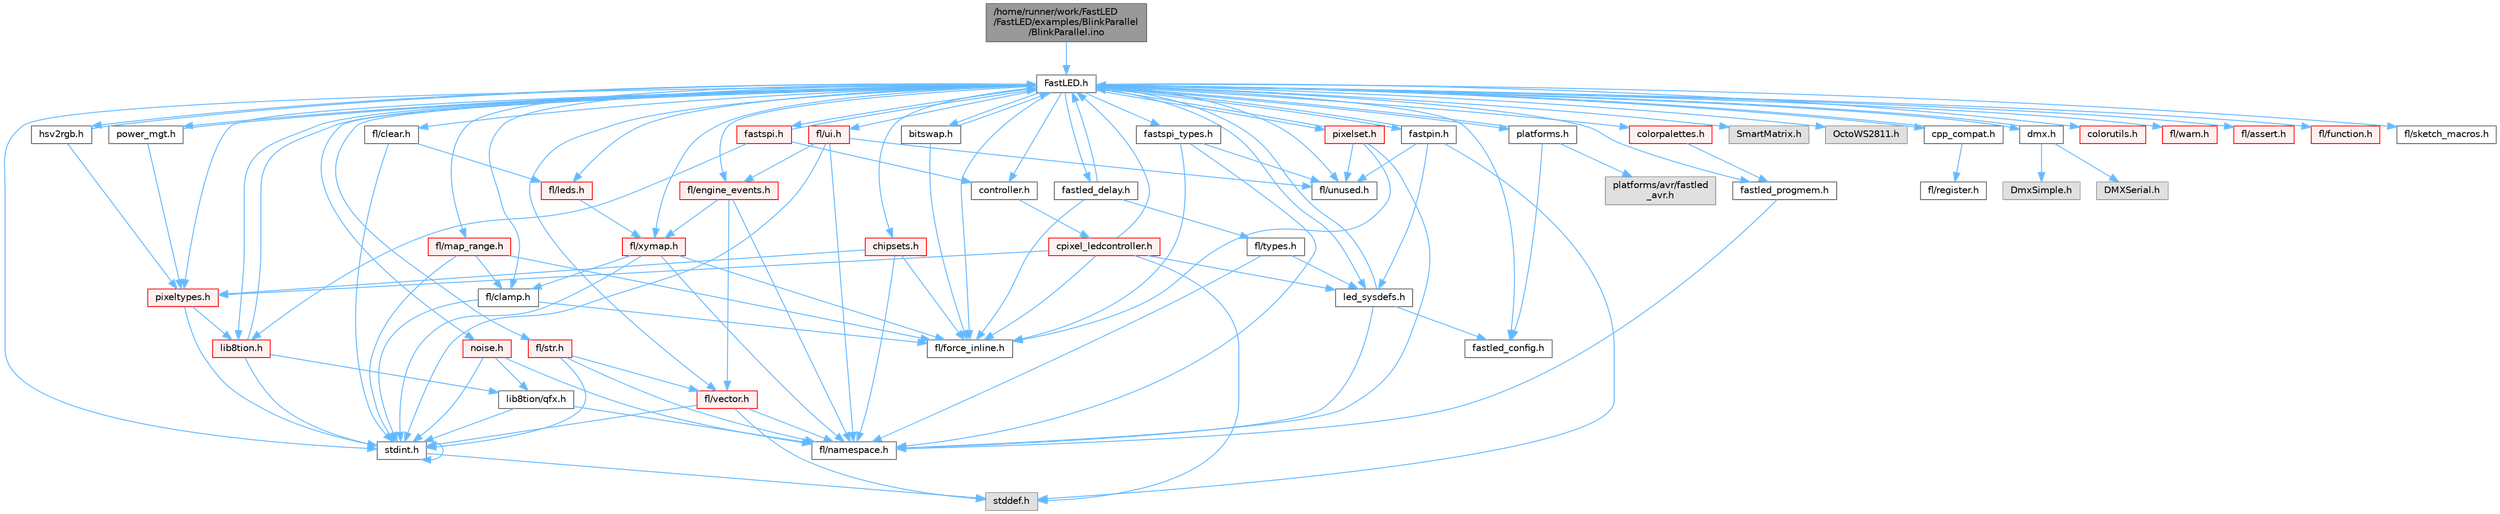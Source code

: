 digraph "/home/runner/work/FastLED/FastLED/examples/BlinkParallel/BlinkParallel.ino"
{
 // INTERACTIVE_SVG=YES
 // LATEX_PDF_SIZE
  bgcolor="transparent";
  edge [fontname=Helvetica,fontsize=10,labelfontname=Helvetica,labelfontsize=10];
  node [fontname=Helvetica,fontsize=10,shape=box,height=0.2,width=0.4];
  Node1 [id="Node000001",label="/home/runner/work/FastLED\l/FastLED/examples/BlinkParallel\l/BlinkParallel.ino",height=0.2,width=0.4,color="gray40", fillcolor="grey60", style="filled", fontcolor="black",tooltip="Shows parallel usage of WS2812 strips."];
  Node1 -> Node2 [id="edge1_Node000001_Node000002",color="steelblue1",style="solid",tooltip=" "];
  Node2 [id="Node000002",label="FastLED.h",height=0.2,width=0.4,color="grey40", fillcolor="white", style="filled",URL="$db/d97/_fast_l_e_d_8h.html",tooltip="central include file for FastLED, defines the CFastLED class/object"];
  Node2 -> Node3 [id="edge2_Node000002_Node000003",color="steelblue1",style="solid",tooltip=" "];
  Node3 [id="Node000003",label="stdint.h",height=0.2,width=0.4,color="grey40", fillcolor="white", style="filled",URL="$df/dd8/stdint_8h.html",tooltip=" "];
  Node3 -> Node4 [id="edge3_Node000003_Node000004",color="steelblue1",style="solid",tooltip=" "];
  Node4 [id="Node000004",label="stddef.h",height=0.2,width=0.4,color="grey60", fillcolor="#E0E0E0", style="filled",tooltip=" "];
  Node3 -> Node3 [id="edge4_Node000003_Node000003",color="steelblue1",style="solid",tooltip=" "];
  Node2 -> Node5 [id="edge5_Node000002_Node000005",color="steelblue1",style="solid",tooltip=" "];
  Node5 [id="Node000005",label="SmartMatrix.h",height=0.2,width=0.4,color="grey60", fillcolor="#E0E0E0", style="filled",tooltip=" "];
  Node2 -> Node6 [id="edge6_Node000002_Node000006",color="steelblue1",style="solid",tooltip=" "];
  Node6 [id="Node000006",label="OctoWS2811.h",height=0.2,width=0.4,color="grey60", fillcolor="#E0E0E0", style="filled",tooltip=" "];
  Node2 -> Node7 [id="edge7_Node000002_Node000007",color="steelblue1",style="solid",tooltip=" "];
  Node7 [id="Node000007",label="fl/force_inline.h",height=0.2,width=0.4,color="grey40", fillcolor="white", style="filled",URL="$d4/d64/force__inline_8h.html",tooltip=" "];
  Node2 -> Node8 [id="edge8_Node000002_Node000008",color="steelblue1",style="solid",tooltip=" "];
  Node8 [id="Node000008",label="cpp_compat.h",height=0.2,width=0.4,color="grey40", fillcolor="white", style="filled",URL="$d9/d13/cpp__compat_8h.html",tooltip="Compatibility functions based on C++ version."];
  Node8 -> Node2 [id="edge9_Node000008_Node000002",color="steelblue1",style="solid",tooltip=" "];
  Node8 -> Node9 [id="edge10_Node000008_Node000009",color="steelblue1",style="solid",tooltip=" "];
  Node9 [id="Node000009",label="fl/register.h",height=0.2,width=0.4,color="grey40", fillcolor="white", style="filled",URL="$df/d80/register_8h.html",tooltip=" "];
  Node2 -> Node10 [id="edge11_Node000002_Node000010",color="steelblue1",style="solid",tooltip=" "];
  Node10 [id="Node000010",label="fastled_config.h",height=0.2,width=0.4,color="grey40", fillcolor="white", style="filled",URL="$d5/d11/fastled__config_8h.html",tooltip="Contains definitions that can be used to configure FastLED at compile time."];
  Node2 -> Node11 [id="edge12_Node000002_Node000011",color="steelblue1",style="solid",tooltip=" "];
  Node11 [id="Node000011",label="led_sysdefs.h",height=0.2,width=0.4,color="grey40", fillcolor="white", style="filled",URL="$d9/d3e/led__sysdefs_8h.html",tooltip="Determines which platform system definitions to include."];
  Node11 -> Node2 [id="edge13_Node000011_Node000002",color="steelblue1",style="solid",tooltip=" "];
  Node11 -> Node10 [id="edge14_Node000011_Node000010",color="steelblue1",style="solid",tooltip=" "];
  Node11 -> Node12 [id="edge15_Node000011_Node000012",color="steelblue1",style="solid",tooltip=" "];
  Node12 [id="Node000012",label="fl/namespace.h",height=0.2,width=0.4,color="grey40", fillcolor="white", style="filled",URL="$df/d2a/namespace_8h.html",tooltip="Implements the FastLED namespace macros."];
  Node2 -> Node13 [id="edge16_Node000002_Node000013",color="steelblue1",style="solid",tooltip=" "];
  Node13 [id="Node000013",label="fastled_delay.h",height=0.2,width=0.4,color="grey40", fillcolor="white", style="filled",URL="$d0/da8/fastled__delay_8h.html",tooltip="Utility functions and classes for managing delay cycles."];
  Node13 -> Node2 [id="edge17_Node000013_Node000002",color="steelblue1",style="solid",tooltip=" "];
  Node13 -> Node14 [id="edge18_Node000013_Node000014",color="steelblue1",style="solid",tooltip=" "];
  Node14 [id="Node000014",label="fl/types.h",height=0.2,width=0.4,color="grey40", fillcolor="white", style="filled",URL="$d7/da1/fl_2types_8h.html",tooltip=" "];
  Node14 -> Node12 [id="edge19_Node000014_Node000012",color="steelblue1",style="solid",tooltip=" "];
  Node14 -> Node11 [id="edge20_Node000014_Node000011",color="steelblue1",style="solid",tooltip=" "];
  Node13 -> Node7 [id="edge21_Node000013_Node000007",color="steelblue1",style="solid",tooltip=" "];
  Node2 -> Node15 [id="edge22_Node000002_Node000015",color="steelblue1",style="solid",tooltip=" "];
  Node15 [id="Node000015",label="bitswap.h",height=0.2,width=0.4,color="grey40", fillcolor="white", style="filled",URL="$de/ded/bitswap_8h.html",tooltip="Functions for doing a rotation of bits/bytes used by parallel output."];
  Node15 -> Node2 [id="edge23_Node000015_Node000002",color="steelblue1",style="solid",tooltip=" "];
  Node15 -> Node7 [id="edge24_Node000015_Node000007",color="steelblue1",style="solid",tooltip=" "];
  Node2 -> Node16 [id="edge25_Node000002_Node000016",color="steelblue1",style="solid",tooltip=" "];
  Node16 [id="Node000016",label="controller.h",height=0.2,width=0.4,color="grey40", fillcolor="white", style="filled",URL="$d2/dd9/controller_8h.html",tooltip="deprecated: base definitions used by led controllers for writing out led data"];
  Node16 -> Node17 [id="edge26_Node000016_Node000017",color="steelblue1",style="solid",tooltip=" "];
  Node17 [id="Node000017",label="cpixel_ledcontroller.h",height=0.2,width=0.4,color="red", fillcolor="#FFF0F0", style="filled",URL="$d9/d57/cpixel__ledcontroller_8h.html",tooltip="defines the templated version of the CLEDController class"];
  Node17 -> Node4 [id="edge27_Node000017_Node000004",color="steelblue1",style="solid",tooltip=" "];
  Node17 -> Node2 [id="edge28_Node000017_Node000002",color="steelblue1",style="solid",tooltip=" "];
  Node17 -> Node11 [id="edge29_Node000017_Node000011",color="steelblue1",style="solid",tooltip=" "];
  Node17 -> Node18 [id="edge30_Node000017_Node000018",color="steelblue1",style="solid",tooltip=" "];
  Node18 [id="Node000018",label="pixeltypes.h",height=0.2,width=0.4,color="red", fillcolor="#FFF0F0", style="filled",URL="$d2/dba/pixeltypes_8h.html",tooltip="Includes defintions for RGB and HSV pixels."];
  Node18 -> Node3 [id="edge31_Node000018_Node000003",color="steelblue1",style="solid",tooltip=" "];
  Node18 -> Node19 [id="edge32_Node000018_Node000019",color="steelblue1",style="solid",tooltip=" "];
  Node19 [id="Node000019",label="lib8tion.h",height=0.2,width=0.4,color="red", fillcolor="#FFF0F0", style="filled",URL="$df/da5/lib8tion_8h.html",tooltip="Fast, efficient 8-bit math functions specifically designed for high-performance LED programming."];
  Node19 -> Node2 [id="edge33_Node000019_Node000002",color="steelblue1",style="solid",tooltip=" "];
  Node19 -> Node3 [id="edge34_Node000019_Node000003",color="steelblue1",style="solid",tooltip=" "];
  Node19 -> Node22 [id="edge35_Node000019_Node000022",color="steelblue1",style="solid",tooltip=" "];
  Node22 [id="Node000022",label="lib8tion/qfx.h",height=0.2,width=0.4,color="grey40", fillcolor="white", style="filled",URL="$d2/d19/qfx_8h.html",tooltip=" "];
  Node22 -> Node3 [id="edge36_Node000022_Node000003",color="steelblue1",style="solid",tooltip=" "];
  Node22 -> Node12 [id="edge37_Node000022_Node000012",color="steelblue1",style="solid",tooltip=" "];
  Node17 -> Node7 [id="edge38_Node000017_Node000007",color="steelblue1",style="solid",tooltip=" "];
  Node2 -> Node70 [id="edge39_Node000002_Node000070",color="steelblue1",style="solid",tooltip=" "];
  Node70 [id="Node000070",label="fastpin.h",height=0.2,width=0.4,color="grey40", fillcolor="white", style="filled",URL="$db/d65/fastpin_8h.html",tooltip="Class base definitions for defining fast pin access."];
  Node70 -> Node2 [id="edge40_Node000070_Node000002",color="steelblue1",style="solid",tooltip=" "];
  Node70 -> Node11 [id="edge41_Node000070_Node000011",color="steelblue1",style="solid",tooltip=" "];
  Node70 -> Node4 [id="edge42_Node000070_Node000004",color="steelblue1",style="solid",tooltip=" "];
  Node70 -> Node37 [id="edge43_Node000070_Node000037",color="steelblue1",style="solid",tooltip=" "];
  Node37 [id="Node000037",label="fl/unused.h",height=0.2,width=0.4,color="grey40", fillcolor="white", style="filled",URL="$d8/d4b/unused_8h.html",tooltip=" "];
  Node2 -> Node71 [id="edge44_Node000002_Node000071",color="steelblue1",style="solid",tooltip=" "];
  Node71 [id="Node000071",label="fastspi_types.h",height=0.2,width=0.4,color="grey40", fillcolor="white", style="filled",URL="$d2/ddb/fastspi__types_8h.html",tooltip="Data types and constants used by SPI interfaces."];
  Node71 -> Node7 [id="edge45_Node000071_Node000007",color="steelblue1",style="solid",tooltip=" "];
  Node71 -> Node12 [id="edge46_Node000071_Node000012",color="steelblue1",style="solid",tooltip=" "];
  Node71 -> Node37 [id="edge47_Node000071_Node000037",color="steelblue1",style="solid",tooltip=" "];
  Node2 -> Node72 [id="edge48_Node000002_Node000072",color="steelblue1",style="solid",tooltip=" "];
  Node72 [id="Node000072",label="dmx.h",height=0.2,width=0.4,color="grey40", fillcolor="white", style="filled",URL="$d3/de1/dmx_8h.html",tooltip="Defines the DMX512-based LED controllers."];
  Node72 -> Node2 [id="edge49_Node000072_Node000002",color="steelblue1",style="solid",tooltip=" "];
  Node72 -> Node73 [id="edge50_Node000072_Node000073",color="steelblue1",style="solid",tooltip=" "];
  Node73 [id="Node000073",label="DmxSimple.h",height=0.2,width=0.4,color="grey60", fillcolor="#E0E0E0", style="filled",tooltip=" "];
  Node72 -> Node74 [id="edge51_Node000072_Node000074",color="steelblue1",style="solid",tooltip=" "];
  Node74 [id="Node000074",label="DMXSerial.h",height=0.2,width=0.4,color="grey60", fillcolor="#E0E0E0", style="filled",tooltip=" "];
  Node2 -> Node75 [id="edge52_Node000002_Node000075",color="steelblue1",style="solid",tooltip=" "];
  Node75 [id="Node000075",label="platforms.h",height=0.2,width=0.4,color="grey40", fillcolor="white", style="filled",URL="$da/dc9/platforms_8h.html",tooltip="Determines which platforms headers to include."];
  Node75 -> Node2 [id="edge53_Node000075_Node000002",color="steelblue1",style="solid",tooltip=" "];
  Node75 -> Node10 [id="edge54_Node000075_Node000010",color="steelblue1",style="solid",tooltip=" "];
  Node75 -> Node76 [id="edge55_Node000075_Node000076",color="steelblue1",style="solid",tooltip=" "];
  Node76 [id="Node000076",label="platforms/avr/fastled\l_avr.h",height=0.2,width=0.4,color="grey60", fillcolor="#E0E0E0", style="filled",tooltip=" "];
  Node2 -> Node77 [id="edge56_Node000002_Node000077",color="steelblue1",style="solid",tooltip=" "];
  Node77 [id="Node000077",label="fastled_progmem.h",height=0.2,width=0.4,color="grey40", fillcolor="white", style="filled",URL="$df/dab/fastled__progmem_8h.html",tooltip="Wrapper definitions to allow seamless use of PROGMEM in environments that have it."];
  Node77 -> Node12 [id="edge57_Node000077_Node000012",color="steelblue1",style="solid",tooltip=" "];
  Node2 -> Node19 [id="edge58_Node000002_Node000019",color="steelblue1",style="solid",tooltip=" "];
  Node2 -> Node18 [id="edge59_Node000002_Node000018",color="steelblue1",style="solid",tooltip=" "];
  Node2 -> Node78 [id="edge60_Node000002_Node000078",color="steelblue1",style="solid",tooltip=" "];
  Node78 [id="Node000078",label="hsv2rgb.h",height=0.2,width=0.4,color="grey40", fillcolor="white", style="filled",URL="$de/d9a/hsv2rgb_8h.html",tooltip="Functions to convert from the HSV colorspace to the RGB colorspace."];
  Node78 -> Node2 [id="edge61_Node000078_Node000002",color="steelblue1",style="solid",tooltip=" "];
  Node78 -> Node18 [id="edge62_Node000078_Node000018",color="steelblue1",style="solid",tooltip=" "];
  Node2 -> Node79 [id="edge63_Node000002_Node000079",color="steelblue1",style="solid",tooltip=" "];
  Node79 [id="Node000079",label="colorutils.h",height=0.2,width=0.4,color="red", fillcolor="#FFF0F0", style="filled",URL="$d1/dfb/colorutils_8h.html",tooltip=" "];
  Node2 -> Node84 [id="edge64_Node000002_Node000084",color="steelblue1",style="solid",tooltip=" "];
  Node84 [id="Node000084",label="pixelset.h",height=0.2,width=0.4,color="red", fillcolor="#FFF0F0", style="filled",URL="$d4/d46/pixelset_8h.html",tooltip="Declares classes for managing logical groups of LEDs."];
  Node84 -> Node7 [id="edge65_Node000084_Node000007",color="steelblue1",style="solid",tooltip=" "];
  Node84 -> Node12 [id="edge66_Node000084_Node000012",color="steelblue1",style="solid",tooltip=" "];
  Node84 -> Node37 [id="edge67_Node000084_Node000037",color="steelblue1",style="solid",tooltip=" "];
  Node84 -> Node2 [id="edge68_Node000084_Node000002",color="steelblue1",style="solid",tooltip=" "];
  Node2 -> Node85 [id="edge69_Node000002_Node000085",color="steelblue1",style="solid",tooltip=" "];
  Node85 [id="Node000085",label="colorpalettes.h",height=0.2,width=0.4,color="red", fillcolor="#FFF0F0", style="filled",URL="$dc/dcc/colorpalettes_8h.html",tooltip="Declarations for the predefined color palettes supplied by FastLED."];
  Node85 -> Node77 [id="edge70_Node000085_Node000077",color="steelblue1",style="solid",tooltip=" "];
  Node2 -> Node86 [id="edge71_Node000002_Node000086",color="steelblue1",style="solid",tooltip=" "];
  Node86 [id="Node000086",label="noise.h",height=0.2,width=0.4,color="red", fillcolor="#FFF0F0", style="filled",URL="$d1/d31/noise_8h.html",tooltip="Functions to generate and fill arrays with noise."];
  Node86 -> Node3 [id="edge72_Node000086_Node000003",color="steelblue1",style="solid",tooltip=" "];
  Node86 -> Node12 [id="edge73_Node000086_Node000012",color="steelblue1",style="solid",tooltip=" "];
  Node86 -> Node22 [id="edge74_Node000086_Node000022",color="steelblue1",style="solid",tooltip=" "];
  Node2 -> Node87 [id="edge75_Node000002_Node000087",color="steelblue1",style="solid",tooltip=" "];
  Node87 [id="Node000087",label="power_mgt.h",height=0.2,width=0.4,color="grey40", fillcolor="white", style="filled",URL="$dc/d5b/power__mgt_8h.html",tooltip="Functions to limit the power used by FastLED."];
  Node87 -> Node2 [id="edge76_Node000087_Node000002",color="steelblue1",style="solid",tooltip=" "];
  Node87 -> Node18 [id="edge77_Node000087_Node000018",color="steelblue1",style="solid",tooltip=" "];
  Node2 -> Node88 [id="edge78_Node000002_Node000088",color="steelblue1",style="solid",tooltip=" "];
  Node88 [id="Node000088",label="fastspi.h",height=0.2,width=0.4,color="red", fillcolor="#FFF0F0", style="filled",URL="$d6/ddc/fastspi_8h.html",tooltip="Serial peripheral interface (SPI) definitions per platform."];
  Node88 -> Node2 [id="edge79_Node000088_Node000002",color="steelblue1",style="solid",tooltip=" "];
  Node88 -> Node16 [id="edge80_Node000088_Node000016",color="steelblue1",style="solid",tooltip=" "];
  Node88 -> Node19 [id="edge81_Node000088_Node000019",color="steelblue1",style="solid",tooltip=" "];
  Node2 -> Node90 [id="edge82_Node000002_Node000090",color="steelblue1",style="solid",tooltip=" "];
  Node90 [id="Node000090",label="chipsets.h",height=0.2,width=0.4,color="red", fillcolor="#FFF0F0", style="filled",URL="$db/d66/chipsets_8h.html",tooltip="Contains the bulk of the definitions for the various LED chipsets supported."];
  Node90 -> Node18 [id="edge83_Node000090_Node000018",color="steelblue1",style="solid",tooltip=" "];
  Node90 -> Node7 [id="edge84_Node000090_Node000007",color="steelblue1",style="solid",tooltip=" "];
  Node90 -> Node12 [id="edge85_Node000090_Node000012",color="steelblue1",style="solid",tooltip=" "];
  Node2 -> Node59 [id="edge86_Node000002_Node000059",color="steelblue1",style="solid",tooltip=" "];
  Node59 [id="Node000059",label="fl/engine_events.h",height=0.2,width=0.4,color="red", fillcolor="#FFF0F0", style="filled",URL="$db/dc0/engine__events_8h.html",tooltip=" "];
  Node59 -> Node12 [id="edge87_Node000059_Node000012",color="steelblue1",style="solid",tooltip=" "];
  Node59 -> Node40 [id="edge88_Node000059_Node000040",color="steelblue1",style="solid",tooltip=" "];
  Node40 [id="Node000040",label="fl/vector.h",height=0.2,width=0.4,color="red", fillcolor="#FFF0F0", style="filled",URL="$d6/d68/vector_8h.html",tooltip=" "];
  Node40 -> Node4 [id="edge89_Node000040_Node000004",color="steelblue1",style="solid",tooltip=" "];
  Node40 -> Node3 [id="edge90_Node000040_Node000003",color="steelblue1",style="solid",tooltip=" "];
  Node40 -> Node12 [id="edge91_Node000040_Node000012",color="steelblue1",style="solid",tooltip=" "];
  Node59 -> Node67 [id="edge92_Node000059_Node000067",color="steelblue1",style="solid",tooltip=" "];
  Node67 [id="Node000067",label="fl/xymap.h",height=0.2,width=0.4,color="red", fillcolor="#FFF0F0", style="filled",URL="$da/d61/xymap_8h.html",tooltip=" "];
  Node67 -> Node3 [id="edge93_Node000067_Node000003",color="steelblue1",style="solid",tooltip=" "];
  Node67 -> Node28 [id="edge94_Node000067_Node000028",color="steelblue1",style="solid",tooltip=" "];
  Node28 [id="Node000028",label="fl/clamp.h",height=0.2,width=0.4,color="grey40", fillcolor="white", style="filled",URL="$d6/dd3/clamp_8h.html",tooltip=" "];
  Node28 -> Node3 [id="edge95_Node000028_Node000003",color="steelblue1",style="solid",tooltip=" "];
  Node28 -> Node7 [id="edge96_Node000028_Node000007",color="steelblue1",style="solid",tooltip=" "];
  Node67 -> Node7 [id="edge97_Node000067_Node000007",color="steelblue1",style="solid",tooltip=" "];
  Node67 -> Node12 [id="edge98_Node000067_Node000012",color="steelblue1",style="solid",tooltip=" "];
  Node2 -> Node91 [id="edge99_Node000002_Node000091",color="steelblue1",style="solid",tooltip=" "];
  Node91 [id="Node000091",label="fl/leds.h",height=0.2,width=0.4,color="red", fillcolor="#FFF0F0", style="filled",URL="$da/d78/leds_8h.html",tooltip=" "];
  Node91 -> Node67 [id="edge100_Node000091_Node000067",color="steelblue1",style="solid",tooltip=" "];
  Node2 -> Node25 [id="edge101_Node000002_Node000025",color="steelblue1",style="solid",tooltip=" "];
  Node25 [id="Node000025",label="fl/str.h",height=0.2,width=0.4,color="red", fillcolor="#FFF0F0", style="filled",URL="$d1/d93/str_8h.html",tooltip=" "];
  Node25 -> Node3 [id="edge102_Node000025_Node000003",color="steelblue1",style="solid",tooltip=" "];
  Node25 -> Node12 [id="edge103_Node000025_Node000012",color="steelblue1",style="solid",tooltip=" "];
  Node25 -> Node40 [id="edge104_Node000025_Node000040",color="steelblue1",style="solid",tooltip=" "];
  Node2 -> Node67 [id="edge105_Node000002_Node000067",color="steelblue1",style="solid",tooltip=" "];
  Node2 -> Node28 [id="edge106_Node000002_Node000028",color="steelblue1",style="solid",tooltip=" "];
  Node2 -> Node29 [id="edge107_Node000002_Node000029",color="steelblue1",style="solid",tooltip=" "];
  Node29 [id="Node000029",label="fl/map_range.h",height=0.2,width=0.4,color="red", fillcolor="#FFF0F0", style="filled",URL="$d1/d47/map__range_8h.html",tooltip=" "];
  Node29 -> Node3 [id="edge108_Node000029_Node000003",color="steelblue1",style="solid",tooltip=" "];
  Node29 -> Node28 [id="edge109_Node000029_Node000028",color="steelblue1",style="solid",tooltip=" "];
  Node29 -> Node7 [id="edge110_Node000029_Node000007",color="steelblue1",style="solid",tooltip=" "];
  Node2 -> Node92 [id="edge111_Node000002_Node000092",color="steelblue1",style="solid",tooltip=" "];
  Node92 [id="Node000092",label="fl/warn.h",height=0.2,width=0.4,color="red", fillcolor="#FFF0F0", style="filled",URL="$de/d77/warn_8h.html",tooltip=" "];
  Node2 -> Node63 [id="edge112_Node000002_Node000063",color="steelblue1",style="solid",tooltip=" "];
  Node63 [id="Node000063",label="fl/assert.h",height=0.2,width=0.4,color="red", fillcolor="#FFF0F0", style="filled",URL="$dc/da7/assert_8h.html",tooltip=" "];
  Node2 -> Node37 [id="edge113_Node000002_Node000037",color="steelblue1",style="solid",tooltip=" "];
  Node2 -> Node40 [id="edge114_Node000002_Node000040",color="steelblue1",style="solid",tooltip=" "];
  Node2 -> Node95 [id="edge115_Node000002_Node000095",color="steelblue1",style="solid",tooltip=" "];
  Node95 [id="Node000095",label="fl/function.h",height=0.2,width=0.4,color="red", fillcolor="#FFF0F0", style="filled",URL="$dd/d67/function_8h.html",tooltip=" "];
  Node2 -> Node96 [id="edge116_Node000002_Node000096",color="steelblue1",style="solid",tooltip=" "];
  Node96 [id="Node000096",label="fl/clear.h",height=0.2,width=0.4,color="grey40", fillcolor="white", style="filled",URL="$df/db0/clear_8h.html",tooltip=" "];
  Node96 -> Node91 [id="edge117_Node000096_Node000091",color="steelblue1",style="solid",tooltip=" "];
  Node96 -> Node3 [id="edge118_Node000096_Node000003",color="steelblue1",style="solid",tooltip=" "];
  Node2 -> Node97 [id="edge119_Node000002_Node000097",color="steelblue1",style="solid",tooltip=" "];
  Node97 [id="Node000097",label="fl/ui.h",height=0.2,width=0.4,color="red", fillcolor="#FFF0F0", style="filled",URL="$d9/d3b/ui_8h.html",tooltip=" "];
  Node97 -> Node3 [id="edge120_Node000097_Node000003",color="steelblue1",style="solid",tooltip=" "];
  Node97 -> Node59 [id="edge121_Node000097_Node000059",color="steelblue1",style="solid",tooltip=" "];
  Node97 -> Node12 [id="edge122_Node000097_Node000012",color="steelblue1",style="solid",tooltip=" "];
  Node97 -> Node37 [id="edge123_Node000097_Node000037",color="steelblue1",style="solid",tooltip=" "];
  Node2 -> Node106 [id="edge124_Node000002_Node000106",color="steelblue1",style="solid",tooltip=" "];
  Node106 [id="Node000106",label="fl/sketch_macros.h",height=0.2,width=0.4,color="grey40", fillcolor="white", style="filled",URL="$d1/dbc/sketch__macros_8h.html",tooltip=" "];
}

